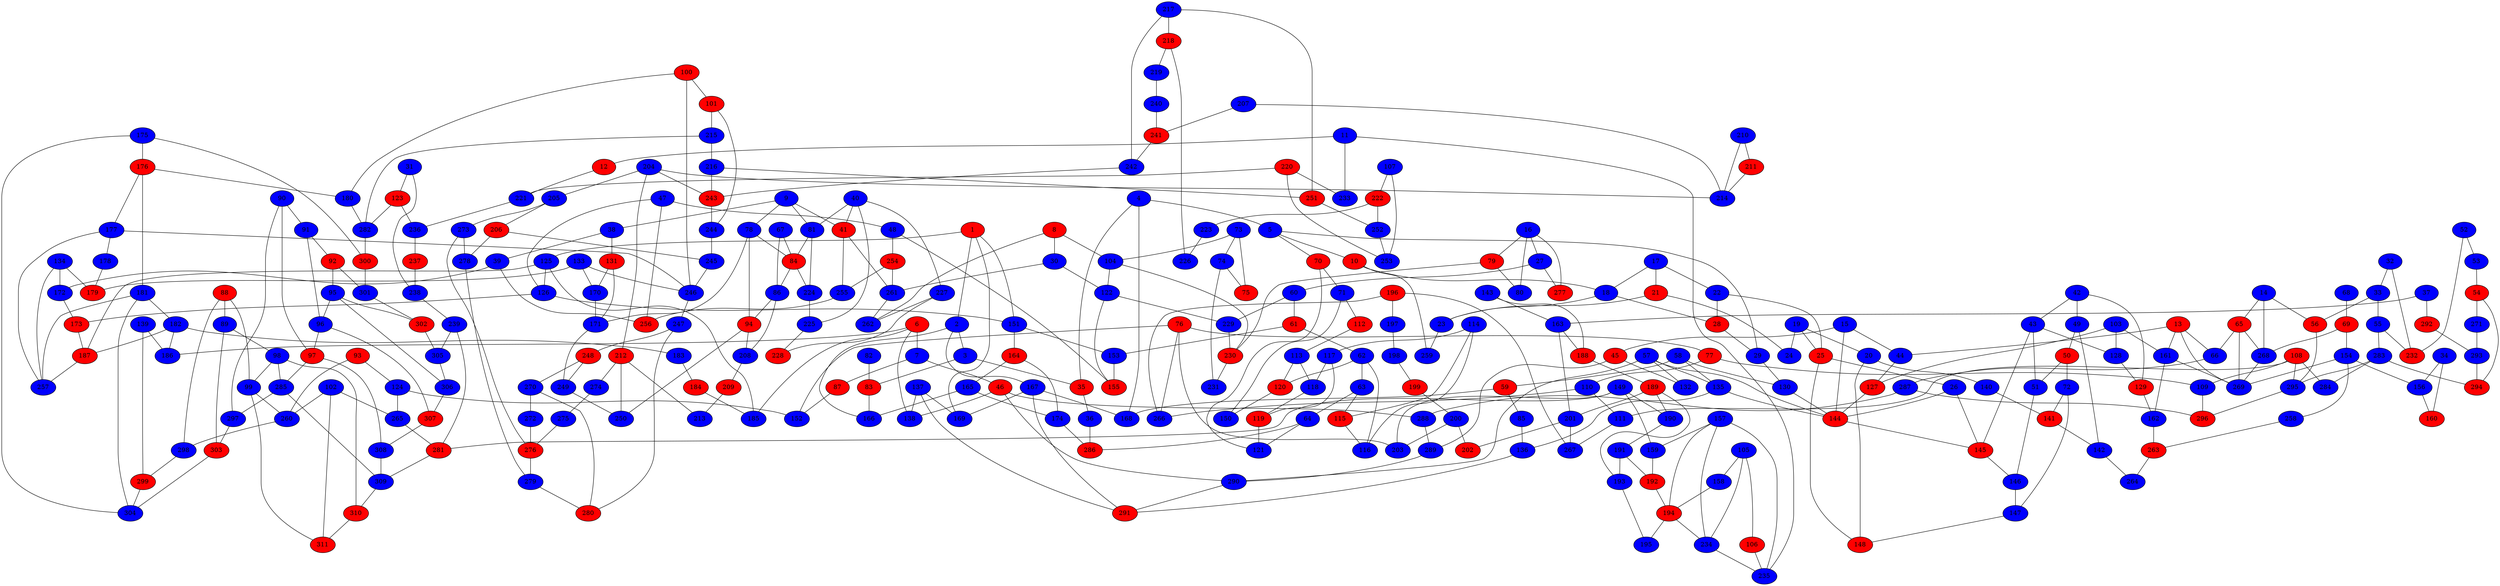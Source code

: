 graph G {
  2 [pos="17.747289,-4.587047!", style=filled, fillcolor=blue];
  2 -- 167;
  2 -- 3;
  2 -- 166;
  86 [pos="-22.595691,-21.223950!", style=filled, fillcolor=blue];
  86 -- 94;
  86 -- 208;
  43 [pos="48.072661,8.162443!", style=filled, fillcolor=blue];
  43 -- 145;
  43 -- 51;
  43 -- 128;
  29 [pos="31.156725,10.685509!", style=filled, fillcolor=blue];
  29 -- 130;
  238 [pos="6.505270,-53.818769!", style=filled, fillcolor=blue];
  238 -- 239;
  263 [pos="56.127512,5.048158!", style=filled, fillcolor=red];
  263 -- 264;
  35 [pos="19.955142,4.137983!", style=filled, fillcolor=red];
  35 -- 36;
  83 [pos="17.033490,0.221367!", style=filled, fillcolor=red];
  83 -- 166;
  66 [pos="48.344431,-10.871394!", style=filled, fillcolor=blue];
  66 -- 287;
  177 [pos="-4.440333,-32.652100!", style=filled, fillcolor=blue];
  177 -- 246;
  177 -- 178;
  177 -- 257;
  46 [pos="30.488055,-15.321564!", style=filled, fillcolor=red];
  46 -- 288;
  46 -- 138;
  46 -- 290;
  229 [pos="-0.478871,-2.236810!", style=filled, fillcolor=blue];
  229 -- 230;
  287 [pos="44.100527,-16.320303!", style=filled, fillcolor=blue];
  287 -- 288;
  287 -- 296;
  253 [pos="-10.943723,-59.153919!", style=filled, fillcolor=blue];
  42 [pos="51.301413,9.035718!", style=filled, fillcolor=blue];
  42 -- 43;
  42 -- 49;
  42 -- 129;
  290 [pos="32.584825,-8.513956!", style=filled, fillcolor=blue];
  290 -- 291;
  115 [pos="7.698338,14.223613!", style=filled, fillcolor=red];
  115 -- 116;
  232 [pos="60.155559,-28.066335!", style=filled, fillcolor=red];
  198 [pos="41.720359,-46.836228!", style=filled, fillcolor=blue];
  198 -- 199;
  149 [pos="26.924994,-51.642770!", style=filled, fillcolor=blue];
  149 -- 203;
  149 -- 281;
  149 -- 190;
  149 -- 159;
  95 [pos="7.447337,-53.946291!", style=filled, fillcolor=blue];
  95 -- 96;
  95 -- 302;
  95 -- 306;
  283 [pos="54.338608,-29.582678!", style=filled, fillcolor=blue];
  283 -- 284;
  283 -- 295;
  283 -- 294;
  41 [pos="-9.682824,-15.310758!", style=filled, fillcolor=red];
  41 -- 261;
  41 -- 255;
  248 [pos="-20.281248,-31.387511!", style=filled, fillcolor=red];
  248 -- 270;
  248 -- 249;
  265 [pos="22.256087,-46.258429!", style=filled, fillcolor=blue];
  265 -- 281;
  252 [pos="-15.633755,-56.267929!", style=filled, fillcolor=blue];
  252 -- 253;
  37 [pos="49.497928,-45.976350!", style=filled, fillcolor=blue];
  37 -- 292;
  37 -- 163;
  114 [pos="7.600141,16.038814!", style=filled, fillcolor=blue];
  114 -- 117;
  114 -- 115;
  114 -- 116;
  99 [pos="16.445582,-45.732534!", style=filled, fillcolor=blue];
  99 -- 311;
  99 -- 260;
  230 [pos="-2.614754,-2.742247!", style=filled, fillcolor=red];
  230 -- 231;
  163 [pos="45.074876,-48.833758!", style=filled, fillcolor=blue];
  163 -- 201;
  163 -- 188;
  97 [pos="11.564870,-52.608285!", style=filled, fillcolor=red];
  97 -- 308;
  97 -- 285;
  282 [pos="-5.091815,-45.848597!", style=filled, fillcolor=blue];
  282 -- 300;
  91 [pos="8.035830,-52.623722!", style=filled, fillcolor=blue];
  91 -- 96;
  91 -- 92;
  73 [pos="-3.142123,-5.031560!", style=filled, fillcolor=blue];
  73 -- 75;
  73 -- 74;
  73 -- 104;
  47 [pos="1.491571,-13.669745!", style=filled, fillcolor=blue];
  47 -- 126;
  47 -- 48;
  47 -- 256;
  311 [pos="17.848619,-47.418838!", style=filled, fillcolor=red];
  218 [pos="-25.763993,-52.950191!", style=filled, fillcolor=red];
  218 -- 219;
  218 -- 226;
  191 [pos="30.290343,-56.801551!", style=filled, fillcolor=blue];
  191 -- 192;
  191 -- 193;
  240 [pos="-29.868067,-48.319821!", style=filled, fillcolor=blue];
  240 -- 241;
  53 [pos="61.791370,-32.903285!", style=filled, fillcolor=blue];
  53 -- 54;
  260 [pos="18.190141,-43.392197!", style=filled, fillcolor=blue];
  260 -- 298;
  293 [pos="56.048093,-38.386488!", style=filled, fillcolor=blue];
  293 -- 294;
  173 [pos="3.788716,-19.017709!", style=filled, fillcolor=red];
  173 -- 187;
  234 [pos="19.803514,-62.835027!", style=filled, fillcolor=blue];
  234 -- 235;
  71 [pos="15.659731,16.232377!", style=filled, fillcolor=blue];
  71 -- 150;
  71 -- 112;
  147 [pos="47.095749,14.152040!", style=filled, fillcolor=blue];
  147 -- 148;
  139 [pos="12.953480,-31.640551!", style=filled, fillcolor=blue];
  139 -- 186;
  139 -- 299;
  48 [pos="-0.108893,-10.546176!", style=filled, fillcolor=blue];
  48 -- 155;
  48 -- 254;
  267 [pos="43.491752,-42.420760!", style=filled, fillcolor=blue];
  123 [pos="-1.831928,-51.077836!", style=filled, fillcolor=red];
  123 -- 282;
  123 -- 236;
  75 [pos="-2.996134,-4.546242!", style=filled, fillcolor=red];
  255 [pos="-5.588519,-14.569185!", style=filled, fillcolor=blue];
  255 -- 256;
  178 [pos="-5.759547,-30.714152!", style=filled, fillcolor=blue];
  178 -- 179;
  112 [pos="13.457833,17.806992!", style=filled, fillcolor=red];
  112 -- 113;
  74 [pos="-2.930850,-4.268229!", style=filled, fillcolor=blue];
  74 -- 231;
  74 -- 75;
  170 [pos="-13.617849,-26.578669!", style=filled, fillcolor=blue];
  170 -- 171;
  58 [pos="32.929302,3.162501!", style=filled, fillcolor=blue];
  58 -- 59;
  58 -- 135;
  58 -- 130;
  278 [pos="-24.325755,-37.087946!", style=filled, fillcolor=blue];
  278 -- 279;
  256 [pos="-2.664784,-15.934233!", style=filled, fillcolor=red];
  138 [pos="24.656495,-16.212902!", style=filled, fillcolor=blue];
  113 [pos="10.877769,16.975535!", style=filled, fillcolor=blue];
  113 -- 120;
  113 -- 118;
  158 [pos="22.575293,-64.124796!", style=filled, fillcolor=blue];
  158 -- 194;
  61 [pos="5.146672,3.109886!", style=filled, fillcolor=red];
  61 -- 62;
  61 -- 153;
  38 [pos="-10.102340,-20.526855!", style=filled, fillcolor=blue];
  38 -- 131;
  38 -- 39;
  151 [pos="9.021667,-7.683020!", style=filled, fillcolor=blue];
  151 -- 153;
  151 -- 164;
  154 [pos="57.581039,-2.458078!", style=filled, fillcolor=blue];
  154 -- 258;
  154 -- 269;
  154 -- 156;
  300 [pos="-0.181999,-45.317984!", style=filled, fillcolor=red];
  300 -- 301;
  116 [pos="6.999274,13.169744!", style=filled, fillcolor=blue];
  308 [pos="13.228377,-53.929162!", style=filled, fillcolor=blue];
  308 -- 309;
  155 [pos="1.806380,-6.467875!", style=filled, fillcolor=red];
  6 [pos="20.163335,-21.283341!", style=filled, fillcolor=red];
  6 -- 186;
  6 -- 185;
  6 -- 7;
  6 -- 138;
  223 [pos="-21.502313,-57.819428!", style=filled, fillcolor=blue];
  223 -- 226;
  196 [pos="41.751760,-42.369751!", style=filled, fillcolor=red];
  196 -- 197;
  196 -- 266;
  196 -- 267;
  165 [pos="13.086248,-0.883077!", style=filled, fillcolor=blue];
  165 -- 174;
  165 -- 166;
  59 [pos="29.126941,1.942697!", style=filled, fillcolor=red];
  59 -- 168;
  59 -- 85;
  193 [pos="32.705306,-56.321214!", style=filled, fillcolor=blue];
  193 -- 195;
  110 [pos="42.095589,-37.588237!", style=filled, fillcolor=blue];
  110 -- 266;
  110 -- 111;
  132 [pos="37.999056,-3.305500!", style=filled, fillcolor=blue];
  55 [pos="57.229351,-27.422681!", style=filled, fillcolor=blue];
  55 -- 232;
  55 -- 283;
  67 [pos="-22.105587,-19.263842!", style=filled, fillcolor=blue];
  67 -- 86;
  67 -- 84;
  210 [pos="-33.096099,-40.443100!", style=filled, fillcolor=blue];
  210 -- 211;
  210 -- 214;
  40 [pos="-13.005884,-15.403826!", style=filled, fillcolor=blue];
  40 -- 225;
  40 -- 81;
  40 -- 227;
  40 -- 41;
  268 [pos="55.051813,-9.041128!", style=filled, fillcolor=blue];
  268 -- 269;
  90 [pos="10.015286,-50.955987!", style=filled, fillcolor=blue];
  90 -- 297;
  90 -- 97;
  90 -- 91;
  304 [pos="6.562509,-38.237883!", style=filled, fillcolor=blue];
  249 [pos="-20.222190,-27.832271!", style=filled, fillcolor=blue];
  249 -- 250;
  146 [pos="46.168223,10.737908!", style=filled, fillcolor=blue];
  146 -- 147;
  107 [pos="-14.611760,-59.421601!", style=filled, fillcolor=blue];
  107 -- 253;
  107 -- 222;
  51 [pos="48.746596,11.123626!", style=filled, fillcolor=blue];
  51 -- 146;
  220 [pos="-4.280117,-60.690511!", style=filled, fillcolor=red];
  220 -- 253;
  220 -- 221;
  220 -- 233;
  13 [pos="49.685553,-5.126926!", style=filled, fillcolor=red];
  13 -- 161;
  13 -- 66;
  13 -- 44;
  13 -- 269;
  9 [pos="-13.557566,-18.592444!", style=filled, fillcolor=blue];
  9 -- 38;
  9 -- 81;
  9 -- 78;
  9 -- 41;
  202 [pos="38.933183,-48.661063!", style=filled, fillcolor=red];
  11 [pos="7.583609,-62.801053!", style=filled, fillcolor=blue];
  11 -- 235;
  11 -- 12;
  11 -- 233;
  214 [pos="-30.374891,-40.814935!", style=filled, fillcolor=blue];
  98 [pos="14.543821,-47.679304!", style=filled, fillcolor=blue];
  98 -- 99;
  98 -- 285;
  98 -- 310;
  299 [pos="11.403502,-36.880942!", style=filled, fillcolor=red];
  299 -- 304;
  257 [pos="1.065323,-28.424001!", style=filled, fillcolor=blue];
  156 [pos="61.207879,-0.614601!", style=filled, fillcolor=blue];
  156 -- 160;
  57 [pos="36.044804,-2.376923!", style=filled, fillcolor=blue];
  57 -- 135;
  57 -- 132;
  57 -- 290;
  57 -- 144;
  245 [pos="-16.493912,-37.489761!", style=filled, fillcolor=blue];
  245 -- 246;
  197 [pos="42.456878,-44.825327!", style=filled, fillcolor=blue];
  197 -- 198;
  76 [pos="35.171757,-39.635611!", style=filled, fillcolor=red];
  76 -- 203;
  76 -- 266;
  76 -- 152;
  76 -- 77;
  167 [pos="22.762191,-4.220307!", style=filled, fillcolor=blue];
  167 -- 169;
  167 -- 168;
  167 -- 291;
  190 [pos="31.645325,-53.572751!", style=filled, fillcolor=blue];
  190 -- 191;
  109 [pos="44.420363,-29.870891!", style=filled, fillcolor=blue];
  109 -- 296;
  94 [pos="-22.278647,-23.815231!", style=filled, fillcolor=red];
  94 -- 250;
  94 -- 208;
  24 [pos="39.702719,19.456067!", style=filled, fillcolor=blue];
  134 [pos="-2.294954,-25.996587!", style=filled, fillcolor=blue];
  134 -- 179;
  134 -- 172;
  134 -- 257;
  70 [pos="19.642445,14.214705!", style=filled, fillcolor=red];
  70 -- 71;
  70 -- 121;
  273 [pos="-26.392956,-37.129007!", style=filled, fillcolor=blue];
  273 -- 276;
  273 -- 278;
  285 [pos="13.065290,-50.152480!", style=filled, fillcolor=blue];
  285 -- 297;
  285 -- 309;
  23 [pos="33.641925,19.026390!", style=filled, fillcolor=blue];
  23 -- 259;
  236 [pos="-0.281988,-55.504309!", style=filled, fillcolor=blue];
  236 -- 237;
  128 [pos="49.761165,5.411768!", style=filled, fillcolor=blue];
  128 -- 129;
  81 [pos="-16.219336,-17.321881!", style=filled, fillcolor=blue];
  81 -- 84;
  81 -- 224;
  303 [pos="9.426482,-43.266612!", style=filled, fillcolor=red];
  303 -- 304;
  118 [pos="10.684215,18.859897!", style=filled, fillcolor=blue];
  118 -- 119;
  78 [pos="-18.053920,-21.558388!", style=filled, fillcolor=blue];
  78 -- 94;
  78 -- 171;
  78 -- 84;
  45 [pos="39.026520,-5.049499!", style=filled, fillcolor=red];
  45 -- 132;
  45 -- 289;
  288 [pos="37.231326,-14.163898!", style=filled, fillcolor=blue];
  288 -- 289;
  96 [pos="9.454722,-54.212682!", style=filled, fillcolor=blue];
  96 -- 307;
  96 -- 97;
  203 [pos="32.187904,-46.357358!", style=filled, fillcolor=blue];
  201 [pos="41.260920,-48.104903!", style=filled, fillcolor=blue];
  201 -- 267;
  201 -- 202;
  69 [pos="57.551088,-5.926254!", style=filled, fillcolor=red];
  69 -- 268;
  69 -- 154;
  209 [pos="-27.305050,-26.149200!", style=filled, fillcolor=red];
  209 -- 213;
  101 [pos="-13.196039,-41.926274!", style=filled, fillcolor=red];
  101 -- 244;
  101 -- 215;
  12 [pos="3.249100,-61.945668!", style=filled, fillcolor=red];
  12 -- 221;
  31 [pos="2.128617,-52.852979!", style=filled, fillcolor=blue];
  31 -- 238;
  31 -- 123;
  164 [pos="10.926197,-2.845884!", style=filled, fillcolor=red];
  164 -- 165;
  164 -- 174;
  270 [pos="-22.919863,-32.904586!", style=filled, fillcolor=blue];
  270 -- 272;
  270 -- 280;
  217 [pos="-23.030581,-50.657776!", style=filled, fillcolor=blue];
  217 -- 251;
  217 -- 242;
  217 -- 218;
  79 [pos="-3.238535,0.454699!", style=filled, fillcolor=red];
  79 -- 230;
  79 -- 80;
  56 [pos="53.854376,-20.842572!", style=filled, fillcolor=red];
  56 -- 295;
  291 [pos="27.701687,-6.462039!", style=filled, fillcolor=red];
  89 [pos="12.627657,-45.175721!", style=filled, fillcolor=blue];
  89 -- 98;
  89 -- 303;
  133 [pos="-10.675296,-29.885063!", style=filled, fillcolor=blue];
  133 -- 179;
  133 -- 246;
  133 -- 170;
  82 [pos="17.027378,2.149035!", style=filled, fillcolor=blue];
  82 -- 83;
  277 [pos="-2.163379,4.020049!", style=filled, fillcolor=red];
  266 [pos="39.377590,-39.946833!", style=filled, fillcolor=blue];
  111 [pos="45.296975,-36.871537!", style=filled, fillcolor=blue];
  111 -- 267;
  14 [pos="54.143987,-14.189236!", style=filled, fillcolor=blue];
  14 -- 268;
  14 -- 65;
  14 -- 56;
  206 [pos="-21.230811,-37.765165!", style=filled, fillcolor=red];
  206 -- 245;
  206 -- 278;
  106 [pos="17.367820,-65.000831!", style=filled, fillcolor=red];
  106 -- 235;
  284 [pos="51.411823,-30.670714!", style=filled, fillcolor=blue];
  185 [pos="14.757733,-19.712589!", style=filled, fillcolor=blue];
  62 [pos="7.200852,9.523627!", style=filled, fillcolor=blue];
  62 -- 63;
  62 -- 120;
  62 -- 116;
  30 [pos="-4.053784,-8.868816!", style=filled, fillcolor=blue];
  30 -- 261;
  30 -- 122;
  250 [pos="-23.794685,-28.297673!", style=filled, fillcolor=blue];
  200 [pos="36.322688,-47.675759!", style=filled, fillcolor=blue];
  200 -- 203;
  200 -- 202;
  52 [pos="61.888507,-30.438155!", style=filled, fillcolor=blue];
  52 -- 53;
  52 -- 232;
  49 [pos="52.522657,11.733183!", style=filled, fillcolor=blue];
  49 -- 50;
  49 -- 142;
  25 [pos="41.107498,13.836106!", style=filled, fillcolor=red];
  25 -- 148;
  25 -- 26;
  310 [pos="16.315511,-49.457490!", style=filled, fillcolor=red];
  310 -- 311;
  130 [pos="34.783175,6.063807!", style=filled, fillcolor=blue];
  130 -- 144;
  166 [pos="15.870446,-1.767608!", style=filled, fillcolor=blue];
  108 [pos="48.050095,-31.106791!", style=filled, fillcolor=red];
  108 -- 111;
  108 -- 109;
  108 -- 284;
  108 -- 295;
  129 [pos="52.134840,6.015545!", style=filled, fillcolor=red];
  129 -- 162;
  294 [pos="56.624319,-34.061497!", style=filled, fillcolor=red];
  20 [pos="45.604527,17.672751!", style=filled, fillcolor=blue];
  20 -- 148;
  20 -- 140;
  179 [pos="-6.289964,-28.373874!", style=filled, fillcolor=red];
  126 [pos="6.208026,-13.924743!", style=filled, fillcolor=blue];
  126 -- 151;
  126 -- 173;
  174 [pos="12.329642,1.601474!", style=filled, fillcolor=blue];
  174 -- 286;
  88 [pos="14.668420,-43.781012!", style=filled, fillcolor=red];
  88 -- 99;
  88 -- 89;
  88 -- 298;
  7 [pos="26.610880,-22.062472!", style=filled, fillcolor=blue];
  7 -- 46;
  7 -- 87;
  207 [pos="-30.384786,-44.021740!", style=filled, fillcolor=blue];
  207 -- 241;
  207 -- 214;
  39 [pos="-4.779467,-19.434192!", style=filled, fillcolor=blue];
  39 -- 256;
  39 -- 172;
  153 [pos="5.417843,-3.242005!", style=filled, fillcolor=blue];
  153 -- 155;
  254 [pos="-3.675342,-12.188895!", style=filled, fillcolor=red];
  254 -- 261;
  254 -- 255;
  136 [pos="31.107563,-2.365862!", style=filled, fillcolor=blue];
  136 -- 291;
  224 [pos="-17.844930,-16.691276!", style=filled, fillcolor=blue];
  224 -- 225;
  10 [pos="29.238738,15.461538!", style=filled, fillcolor=red];
  10 -- 259;
  10 -- 18;
  309 [pos="15.879528,-51.654231!", style=filled, fillcolor=blue];
  309 -- 310;
  92 [pos="5.345610,-52.088780!", style=filled, fillcolor=red];
  92 -- 301;
  92 -- 95;
  233 [pos="1.398495,-62.304878!", style=filled, fillcolor=blue];
  276 [pos="-27.463702,-35.246328!", style=filled, fillcolor=red];
  276 -- 279;
  175 [pos="1.724305,-40.194012!", style=filled, fillcolor=blue];
  175 -- 176;
  175 -- 304;
  175 -- 300;
  119 [pos="12.109206,17.522966!", style=filled, fillcolor=red];
  119 -- 121;
  93 [pos="21.972847,-42.626783!", style=filled, fillcolor=red];
  93 -- 260;
  93 -- 124;
  292 [pos="53.295627,-42.456671!", style=filled, fillcolor=red];
  292 -- 293;
  64 [pos="12.709858,10.984523!", style=filled, fillcolor=blue];
  64 -- 121;
  64 -- 286;
  33 [pos="56.799350,-24.256766!", style=filled, fillcolor=blue];
  33 -- 55;
  33 -- 56;
  261 [pos="-6.387608,-12.198090!", style=filled, fillcolor=blue];
  261 -- 262;
  72 [pos="49.963514,14.972275!", style=filled, fillcolor=blue];
  72 -- 147;
  72 -- 141;
  162 [pos="53.525890,2.996753!", style=filled, fillcolor=blue];
  162 -- 263;
  184 [pos="12.752108,-22.353784!", style=filled, fillcolor=red];
  184 -- 185;
  120 [pos="9.690873,13.776217!", style=filled, fillcolor=red];
  120 -- 150;
  5 [pos="25.592609,11.780367!", style=filled, fillcolor=blue];
  5 -- 29;
  5 -- 70;
  5 -- 10;
  44 [pos="45.697207,-1.994820!", style=filled, fillcolor=blue];
  44 -- 127;
  280 [pos="-21.326921,-34.074765!", style=filled, fillcolor=red];
  65 [pos="52.777127,-9.888411!", style=filled, fillcolor=red];
  65 -- 66;
  65 -- 269;
  65 -- 268;
  148 [pos="44.461656,15.543471!", style=filled, fillcolor=red];
  28 [pos="33.641977,14.160192!", style=filled, fillcolor=red];
  28 -- 29;
  298 [pos="14.748134,-40.915668!", style=filled, fillcolor=blue];
  298 -- 299;
  286 [pos="13.532878,6.293401!", style=filled, fillcolor=red];
  222 [pos="-17.905275,-58.343777!", style=filled, fillcolor=red];
  222 -- 252;
  222 -- 223;
  215 [pos="-11.726726,-45.474051!", style=filled, fillcolor=blue];
  215 -- 282;
  215 -- 216;
  22 [pos="37.181481,15.458659!", style=filled, fillcolor=blue];
  22 -- 25;
  22 -- 28;
  127 [pos="44.425166,1.438654!", style=filled, fillcolor=red];
  127 -- 144;
  281 [pos="19.712864,-51.092303!", style=filled, fillcolor=red];
  281 -- 309;
  169 [pos="19.944209,-8.254428!", style=filled, fillcolor=blue];
  251 [pos="-18.724792,-51.680247!", style=filled, fillcolor=red];
  251 -- 252;
  241 [pos="-28.383326,-46.496832!", style=filled, fillcolor=red];
  241 -- 242;
  274 [pos="-29.436796,-33.217084!", style=filled, fillcolor=blue];
  274 -- 275;
  34 [pos="63.393513,0.585691!", style=filled, fillcolor=blue];
  34 -- 160;
  34 -- 156;
  171 [pos="-16.861771,-24.955688!", style=filled, fillcolor=blue];
  171 -- 249;
  183 [pos="10.557538,-24.966465!", style=filled, fillcolor=blue];
  183 -- 184;
  84 [pos="-19.614315,-18.995746!", style=filled, fillcolor=red];
  84 -- 86;
  84 -- 224;
  87 [pos="28.211178,-29.250313!", style=filled, fillcolor=red];
  87 -- 152;
  212 [pos="-26.550055,-32.825393!", style=filled, fillcolor=red];
  212 -- 274;
  212 -- 250;
  212 -- 213;
  289 [pos="36.694495,-9.212042!", style=filled, fillcolor=blue];
  289 -- 290;
  194 [pos="23.943626,-61.431629!", style=filled, fillcolor=red];
  194 -- 195;
  194 -- 234;
  157 [pos="20.676296,-60.915692!", style=filled, fillcolor=blue];
  157 -- 235;
  157 -- 159;
  157 -- 194;
  157 -- 234;
  243 [pos="-21.707845,-43.359185!", style=filled, fillcolor=red];
  243 -- 244;
  27 [pos="-0.915606,3.255755!", style=filled, fillcolor=blue];
  27 -- 277;
  27 -- 60;
  262 [pos="-7.767239,-11.170040!", style=filled, fillcolor=blue];
  137 [pos="24.268999,-10.429001!", style=filled, fillcolor=blue];
  137 -- 169;
  137 -- 138;
  137 -- 291;
  144 [pos="39.440326,2.945580!", style=filled, fillcolor=red];
  144 -- 145;
  142 [pos="54.180981,12.800807!", style=filled, fillcolor=blue];
  142 -- 264;
  161 [pos="51.641724,-1.344680!", style=filled, fillcolor=blue];
  161 -- 162;
  161 -- 269;
  244 [pos="-17.576321,-41.291272!", style=filled, fillcolor=blue];
  244 -- 245;
  187 [pos="5.814854,-22.920579!", style=filled, fillcolor=red];
  187 -- 257;
  150 [pos="12.541962,15.583630!", style=filled, fillcolor=blue];
  60 [pos="1.310416,1.422992!", style=filled, fillcolor=blue];
  60 -- 229;
  60 -- 61;
  208 [pos="-24.832255,-23.510989!", style=filled, fillcolor=blue];
  208 -- 209;
  117 [pos="9.474469,18.123512!", style=filled, fillcolor=blue];
  117 -- 119;
  117 -- 118;
  295 [pos="50.713153,-26.114108!", style=filled, fillcolor=blue];
  295 -- 296;
  269 [pos="53.569548,-5.430926!", style=filled, fillcolor=blue];
  264 [pos="55.883406,9.291983!", style=filled, fillcolor=blue];
  199 [pos="39.184809,-47.707222!", style=filled, fillcolor=red];
  199 -- 200;
  226 [pos="-24.287780,-56.030805!", style=filled, fillcolor=blue];
  228 [pos="-13.050904,-14.106268!", style=filled, fillcolor=red];
  172 [pos="-0.876088,-21.455165!", style=filled, fillcolor=blue];
  172 -- 173;
  17 [pos="35.466492,17.705250!", style=filled, fillcolor=blue];
  17 -- 21;
  17 -- 18;
  17 -- 22;
  227 [pos="-10.873062,-13.334218!", style=filled, fillcolor=blue];
  227 -- 228;
  227 -- 262;
  32 [pos="59.282774,-25.859136!", style=filled, fillcolor=blue];
  32 -- 33;
  32 -- 232;
  19 [pos="42.265789,17.477590!", style=filled, fillcolor=blue];
  19 -- 20;
  19 -- 24;
  19 -- 25;
  143 [pos="44.218414,-51.027567!", style=filled, fillcolor=blue];
  143 -- 163;
  143 -- 188;
  125 [pos="10.307323,-16.543117!", style=filled, fillcolor=blue];
  125 -- 187;
  125 -- 126;
  125 -- 185;
  271 [pos="58.732071,-37.150976!", style=filled, fillcolor=blue];
  271 -- 293;
  259 [pos="31.090241,18.018480!", style=filled, fillcolor=blue];
  211 [pos="-33.096099,-40.443100!", style=filled, fillcolor=red];
  211 -- 214;
  192 [pos="26.790493,-58.908953!", style=filled, fillcolor=red];
  192 -- 194;
  297 [pos="10.736917,-47.845036!", style=filled, fillcolor=blue];
  297 -- 303;
  186 [pos="14.325808,-26.328070!", style=filled, fillcolor=blue];
  176 [pos="-0.922362,-36.423628!", style=filled, fillcolor=red];
  176 -- 177;
  176 -- 180;
  176 -- 181;
  307 [pos="11.002954,-55.477241!", style=filled, fillcolor=red];
  307 -- 308;
  279 [pos="-24.531925,-35.230160!", style=filled, fillcolor=blue];
  279 -- 280;
  63 [pos="9.286394,11.767422!", style=filled, fillcolor=blue];
  63 -- 64;
  63 -- 115;
  135 [pos="35.023217,0.492042!", style=filled, fillcolor=blue];
  135 -- 136;
  135 -- 144;
  247 [pos="-17.065302,-33.546768!", style=filled, fillcolor=blue];
  247 -- 248;
  247 -- 280;
  225 [pos="-15.451273,-14.986189!", style=filled, fillcolor=blue];
  225 -- 228;
  296 [pos="46.146401,-23.420478!", style=filled, fillcolor=red];
  105 [pos="19.948011,-65.005388!", style=filled, fillcolor=blue];
  105 -- 106;
  105 -- 158;
  105 -- 234;
  26 [pos="41.090533,8.384986!", style=filled, fillcolor=blue];
  26 -- 145;
  26 -- 144;
  100 [pos="-9.776983,-39.123979!", style=filled, fillcolor=red];
  100 -- 246;
  100 -- 101;
  100 -- 180;
  85 [pos="30.379776,-0.013195!", style=filled, fillcolor=blue];
  85 -- 136;
  306 [pos="8.923688,-55.449764!", style=filled, fillcolor=blue];
  306 -- 307;
  237 [pos="3.040705,-55.323943!", style=filled, fillcolor=red];
  237 -- 238;
  181 [pos="3.925378,-32.679678!", style=filled, fillcolor=blue];
  181 -- 304;
  181 -- 182;
  181 -- 257;
  122 [pos="-1.466150,-5.951924!", style=filled, fillcolor=blue];
  122 -- 155;
  122 -- 229;
  213 [pos="-27.919524,-29.314052!", style=filled, fillcolor=blue];
  68 [pos="60.020037,-5.766182!", style=filled, fillcolor=blue];
  68 -- 69;
  231 [pos="-2.691690,-3.517166!", style=filled, fillcolor=blue];
  131 [pos="-13.409607,-23.476919!", style=filled, fillcolor=red];
  131 -- 171;
  131 -- 170;
  36 [pos="16.803792,5.921561!", style=filled, fillcolor=blue];
  36 -- 286;
  21 [pos="36.556178,19.675839!", style=filled, fillcolor=red];
  21 -- 24;
  21 -- 23;
  16 [pos="-2.850532,2.811775!", style=filled, fillcolor=blue];
  16 -- 277;
  16 -- 79;
  16 -- 80;
  16 -- 27;
  3 [pos="18.652769,0.011744!", style=filled, fillcolor=blue];
  3 -- 35;
  3 -- 83;
  159 [pos="24.551134,-57.041028!", style=filled, fillcolor=blue];
  159 -- 192;
  242 [pos="-24.624860,-46.915143!", style=filled, fillcolor=blue];
  242 -- 243;
  77 [pos="40.301068,-35.285629!", style=filled, fillcolor=red];
  77 -- 109;
  77 -- 110;
  1 [pos="13.997759,-9.735688!", style=filled, fillcolor=red];
  1 -- 125;
  1 -- 2;
  1 -- 169;
  1 -- 151;
  140 [pos="49.132368,17.678114!", style=filled, fillcolor=blue];
  140 -- 141;
  124 [pos="25.250243,-41.545036!", style=filled, fillcolor=blue];
  124 -- 265;
  124 -- 152;
  305 [pos="9.276886,-53.580595!", style=filled, fillcolor=blue];
  305 -- 306;
  54 [pos="59.532035,-34.807781!", style=filled, fillcolor=red];
  54 -- 271;
  54 -- 294;
  195 [pos="28.675480,-59.378945!", style=filled, fillcolor=blue];
  246 [pos="-11.376501,-34.511893!", style=filled, fillcolor=blue];
  246 -- 247;
  235 [pos="15.099930,-62.918956!", style=filled, fillcolor=blue];
  204 [pos="-26.125041,-38.937020!", style=filled, fillcolor=blue];
  204 -- 205;
  204 -- 214;
  204 -- 212;
  204 -- 243;
  160 [pos="63.393513,0.585691!", style=filled, fillcolor=red];
  8 [pos="-5.399367,-8.670357!", style=filled, fillcolor=red];
  8 -- 30;
  8 -- 104;
  8 -- 262;
  205 [pos="-24.611833,-38.274009!", style=filled, fillcolor=blue];
  205 -- 206;
  205 -- 273;
  152 [pos="29.569803,-36.583149!", style=filled, fillcolor=blue];
  168 [pos="24.878106,1.152080!", style=filled, fillcolor=blue];
  216 [pos="-17.354387,-46.774682!", style=filled, fillcolor=blue];
  216 -- 251;
  216 -- 243;
  141 [pos="51.874342,15.759835!", style=filled, fillcolor=red];
  141 -- 142;
  121 [pos="14.968029,14.515629!", style=filled, fillcolor=blue];
  275 [pos="-29.911794,-34.634001!", style=filled, fillcolor=blue];
  275 -- 276;
  180 [pos="-5.093108,-40.498915!", style=filled, fillcolor=blue];
  180 -- 282;
  221 [pos="-0.518457,-59.856431!", style=filled, fillcolor=blue];
  221 -- 236;
  15 [pos="41.484778,-1.133221!", style=filled, fillcolor=blue];
  15 -- 44;
  15 -- 45;
  15 -- 144;
  145 [pos="43.724365,7.167969!", style=filled, fillcolor=red];
  145 -- 146;
  272 [pos="-25.842917,-33.858292!", style=filled, fillcolor=blue];
  272 -- 276;
  102 [pos="19.709969,-45.836917!", style=filled, fillcolor=blue];
  102 -- 265;
  102 -- 311;
  102 -- 260;
  189 [pos="36.991600,-52.409411!", style=filled, fillcolor=red];
  189 -- 190;
  189 -- 201;
  189 -- 193;
  103 [pos="48.754648,1.757676!", style=filled, fillcolor=blue];
  103 -- 127;
  103 -- 161;
  103 -- 128;
  258 [pos="57.501887,1.474737!", style=filled, fillcolor=blue];
  258 -- 263;
  219 [pos="-28.537361,-51.211845!", style=filled, fillcolor=blue];
  219 -- 240;
  4 [pos="23.774311,6.321441!", style=filled, fillcolor=blue];
  4 -- 35;
  4 -- 168;
  4 -- 5;
  188 [pos="41.615468,-51.297459!", style=filled, fillcolor=red];
  188 -- 189;
  302 [pos="6.049270,-52.159644!", style=filled, fillcolor=red];
  302 -- 305;
  104 [pos="-3.366077,-5.778971!", style=filled, fillcolor=blue];
  104 -- 230;
  104 -- 122;
  301 [pos="3.124108,-49.463853!", style=filled, fillcolor=blue];
  301 -- 302;
  80 [pos="-3.101116,1.717990!", style=filled, fillcolor=blue];
  50 [pos="50.781496,13.049574!", style=filled, fillcolor=red];
  50 -- 51;
  50 -- 72;
  18 [pos="32.698754,16.873653!", style=filled, fillcolor=blue];
  18 -- 23;
  18 -- 28;
  182 [pos="8.452044,-27.317843!", style=filled, fillcolor=blue];
  182 -- 187;
  182 -- 186;
  182 -- 183;
  239 [pos="12.742926,-52.814622!", style=filled, fillcolor=blue];
  239 -- 281;
  239 -- 305;
}
